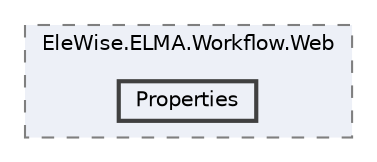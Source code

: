 digraph "Web/Modules/EleWise.ELMA.Workflow.Web/Properties"
{
 // LATEX_PDF_SIZE
  bgcolor="transparent";
  edge [fontname=Helvetica,fontsize=10,labelfontname=Helvetica,labelfontsize=10];
  node [fontname=Helvetica,fontsize=10,shape=box,height=0.2,width=0.4];
  compound=true
  subgraph clusterdir_f6d093aa8358570a6b08a74ed18c0b30 {
    graph [ bgcolor="#edf0f7", pencolor="grey50", label="EleWise.ELMA.Workflow.Web", fontname=Helvetica,fontsize=10 style="filled,dashed", URL="dir_f6d093aa8358570a6b08a74ed18c0b30.html",tooltip=""]
  dir_9a68460bd99bb9ef8081c6ea5bb12134 [label="Properties", fillcolor="#edf0f7", color="grey25", style="filled,bold", URL="dir_9a68460bd99bb9ef8081c6ea5bb12134.html",tooltip=""];
  }
}
